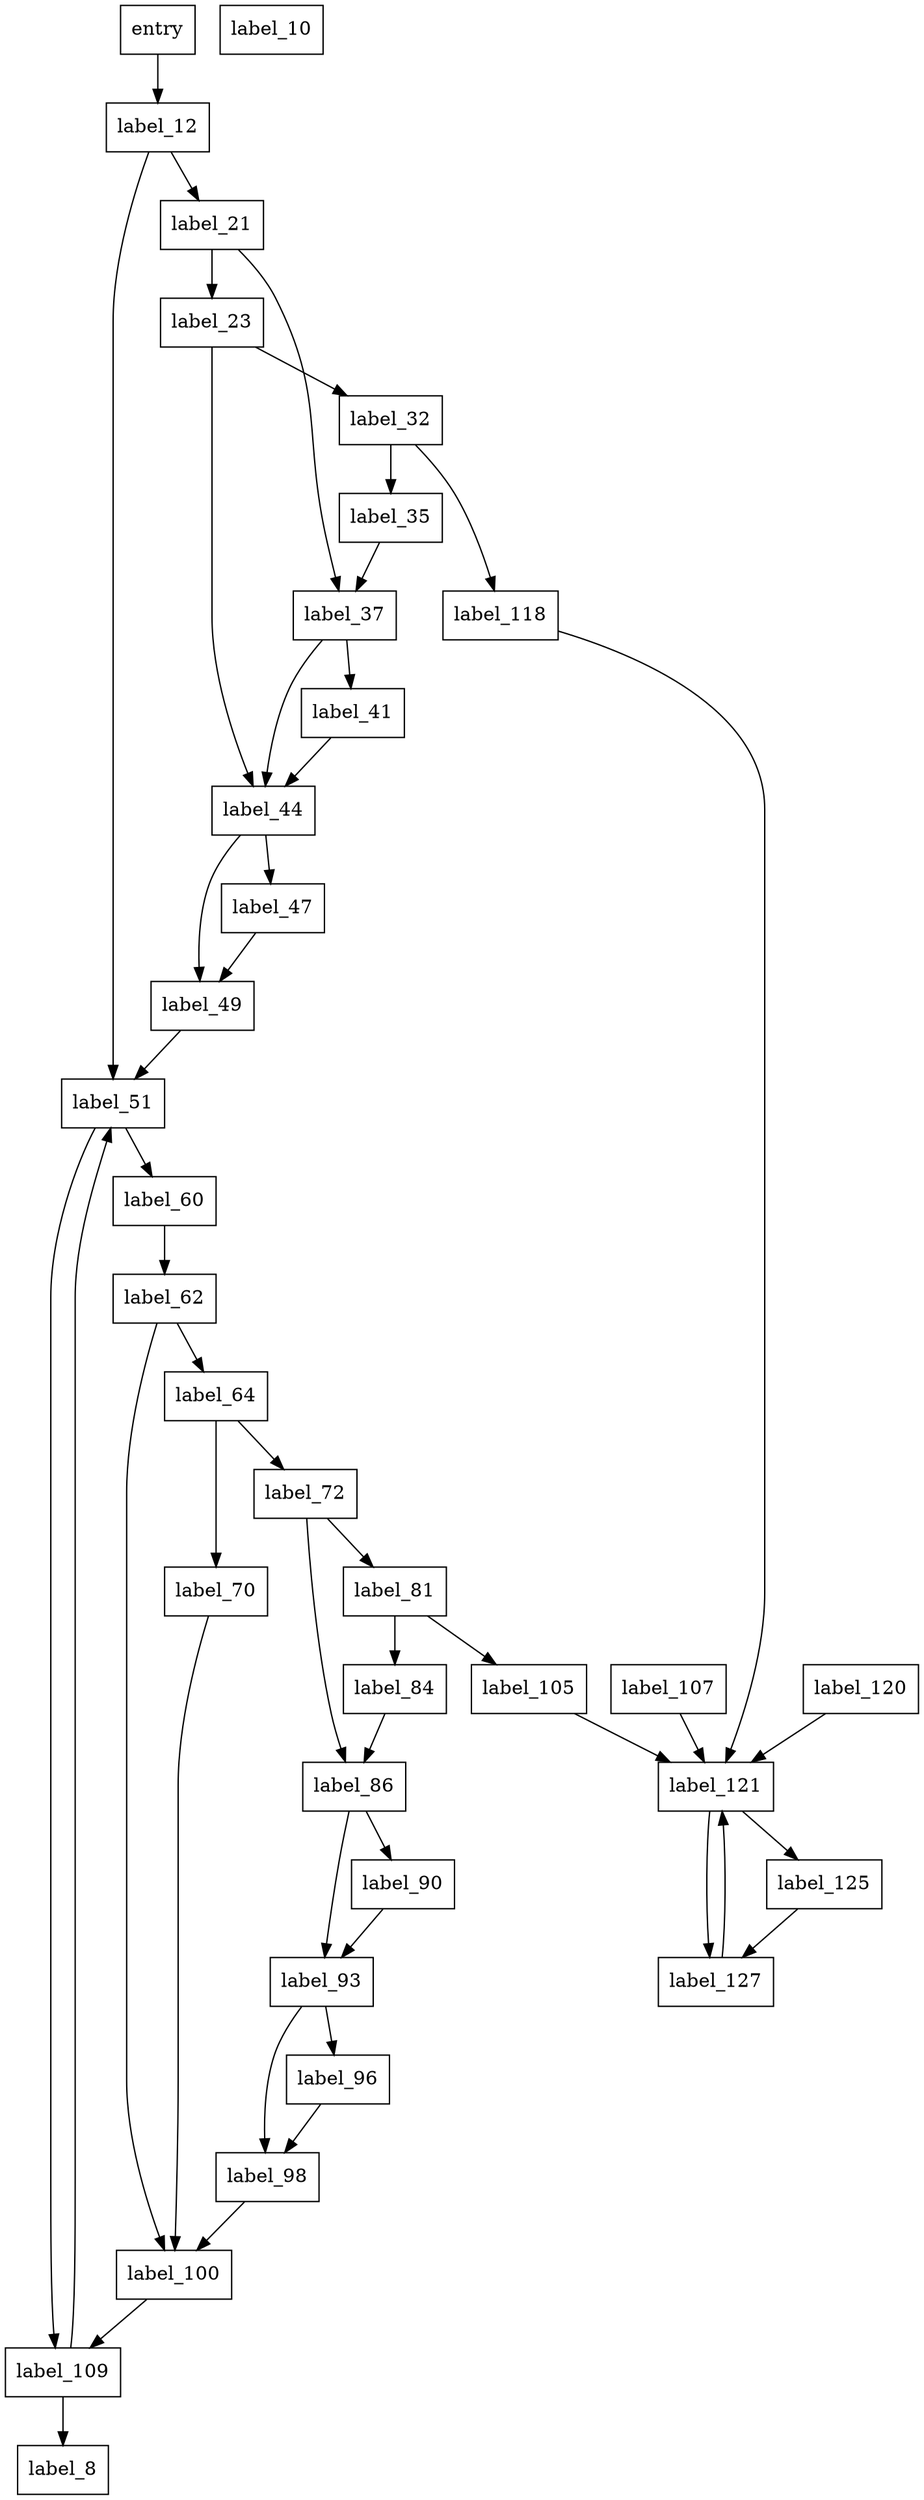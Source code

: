 digraph ControlFlowGraph {
    node [shape=rectangle];
    
    entry;
    label_8;
    label_10;
    label_12;
    label_21;
    label_23;
    label_32;
    label_35;
    label_37;
    label_41;
    label_44;
    label_47;
    label_49;
    label_51;
    label_60;
    label_62;
    label_64;
    label_70;
    label_72;
    label_81;
    label_84;
    label_86;
    label_90;
    label_93;
    label_96;
    label_98;
    label_100;
    label_105;
    label_107;
    label_109;
    label_118;
    label_120;
    label_121;
    label_125;
    label_127;
    
    entry -> label_12;
    label_12 -> label_21;
    label_12 -> label_51;
    label_21 -> label_23;
    label_21 -> label_37;
    label_23 -> label_32;
    label_23 -> label_44;
    label_32 -> label_35;
    label_32 -> label_118;
    label_35 -> label_37;
    label_37 -> label_41;
    label_37 -> label_44;
    label_41 -> label_44;
    label_44 -> label_47;
    label_44 -> label_49;
    label_47 -> label_49;
    label_49 -> label_51;
    label_51 -> label_60;
    label_51 -> label_109;
    label_60 -> label_62;
    label_62 -> label_100;
    label_62 -> label_64;
    label_64 -> label_70;
    label_64 -> label_72;
    label_70 -> label_100;
    label_72 -> label_81;
    label_72 -> label_86;
    label_81 -> label_84;
    label_81 -> label_105;
    label_84 -> label_86;
    label_86 -> label_90;
    label_86 -> label_93;
    label_90 -> label_93;
    label_93 -> label_96;
    label_93 -> label_98;
    label_96 -> label_98;
    label_98 -> label_100;
    label_100 -> label_109;
    label_105 -> label_121;
    label_107 -> label_121;
    label_109 -> label_8;
    label_109 -> label_51;
    label_118 -> label_121;
    label_120 -> label_121;
    label_121 -> label_125;
    label_121 -> label_127;
    label_125 -> label_127;
    label_127 -> label_121;
}